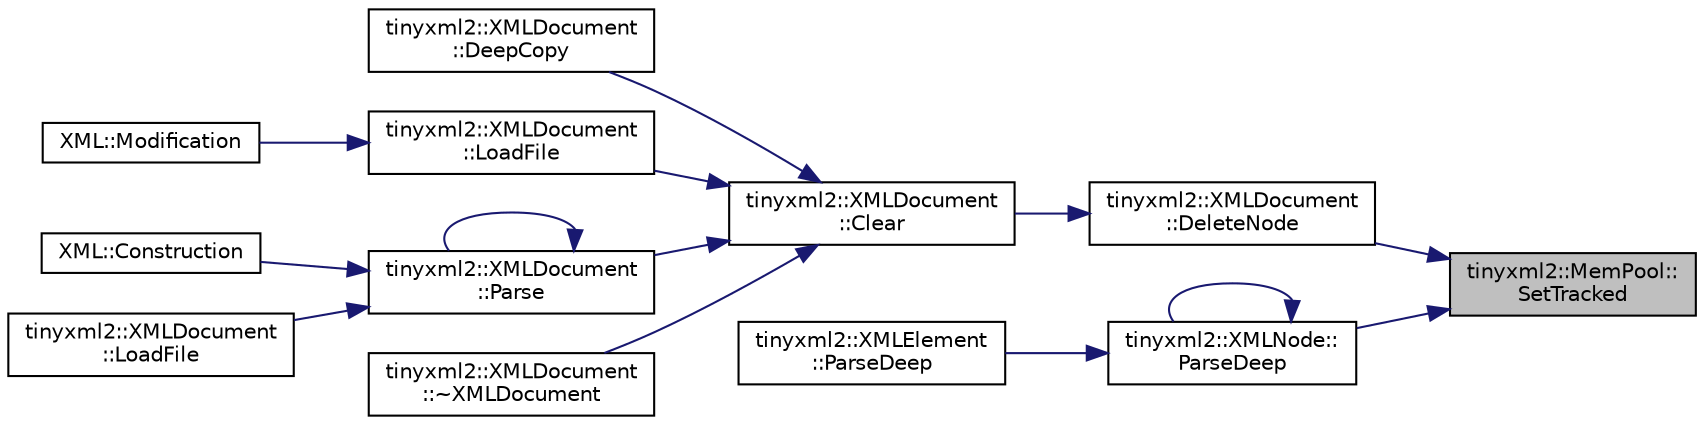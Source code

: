 digraph "tinyxml2::MemPool::SetTracked"
{
 // LATEX_PDF_SIZE
  edge [fontname="Helvetica",fontsize="10",labelfontname="Helvetica",labelfontsize="10"];
  node [fontname="Helvetica",fontsize="10",shape=record];
  rankdir="RL";
  Node1 [label="tinyxml2::MemPool::\lSetTracked",height=0.2,width=0.4,color="black", fillcolor="grey75", style="filled", fontcolor="black",tooltip=" "];
  Node1 -> Node2 [dir="back",color="midnightblue",fontsize="10",style="solid"];
  Node2 [label="tinyxml2::XMLDocument\l::DeleteNode",height=0.2,width=0.4,color="black", fillcolor="white", style="filled",URL="$classtinyxml2_1_1XMLDocument.html#ac1d6e2c7fcc1a660624ac4f68e96380d",tooltip=" "];
  Node2 -> Node3 [dir="back",color="midnightblue",fontsize="10",style="solid"];
  Node3 [label="tinyxml2::XMLDocument\l::Clear",height=0.2,width=0.4,color="black", fillcolor="white", style="filled",URL="$classtinyxml2_1_1XMLDocument.html#a65656b0b2cbc822708eb351504178aaf",tooltip="Clear the document, resetting it to the initial state."];
  Node3 -> Node4 [dir="back",color="midnightblue",fontsize="10",style="solid"];
  Node4 [label="tinyxml2::XMLDocument\l::DeepCopy",height=0.2,width=0.4,color="black", fillcolor="white", style="filled",URL="$classtinyxml2_1_1XMLDocument.html#af592ffc91514e25a39664521ac83db45",tooltip=" "];
  Node3 -> Node5 [dir="back",color="midnightblue",fontsize="10",style="solid"];
  Node5 [label="tinyxml2::XMLDocument\l::LoadFile",height=0.2,width=0.4,color="black", fillcolor="white", style="filled",URL="$classtinyxml2_1_1XMLDocument.html#a2ebd4647a8af5fc6831b294ac26a150a",tooltip=" "];
  Node5 -> Node6 [dir="back",color="midnightblue",fontsize="10",style="solid"];
  Node6 [label="XML::Modification",height=0.2,width=0.4,color="black", fillcolor="white", style="filled",URL="$classXML.html#ac0d718411e6d11d44c1549c9ac334529",tooltip="modifies an specific element of an XML file"];
  Node3 -> Node7 [dir="back",color="midnightblue",fontsize="10",style="solid"];
  Node7 [label="tinyxml2::XMLDocument\l::Parse",height=0.2,width=0.4,color="black", fillcolor="white", style="filled",URL="$classtinyxml2_1_1XMLDocument.html#af2b616169e6517182f6725f2498e9a01",tooltip=" "];
  Node7 -> Node8 [dir="back",color="midnightblue",fontsize="10",style="solid"];
  Node8 [label="XML::Construction",height=0.2,width=0.4,color="black", fillcolor="white", style="filled",URL="$classXML.html#a31a766a4cf0fdbfe06bf570295ab3f68",tooltip="Creates and saves the basic structure of an XML file."];
  Node7 -> Node9 [dir="back",color="midnightblue",fontsize="10",style="solid"];
  Node9 [label="tinyxml2::XMLDocument\l::LoadFile",height=0.2,width=0.4,color="black", fillcolor="white", style="filled",URL="$classtinyxml2_1_1XMLDocument.html#a5f1d330fad44c52f3d265338dd2a6dc2",tooltip=" "];
  Node7 -> Node7 [dir="back",color="midnightblue",fontsize="10",style="solid"];
  Node3 -> Node10 [dir="back",color="midnightblue",fontsize="10",style="solid"];
  Node10 [label="tinyxml2::XMLDocument\l::~XMLDocument",height=0.2,width=0.4,color="black", fillcolor="white", style="filled",URL="$classtinyxml2_1_1XMLDocument.html#af37c47d8e2ba4b2fc81b21a77a32579b",tooltip=" "];
  Node1 -> Node11 [dir="back",color="midnightblue",fontsize="10",style="solid"];
  Node11 [label="tinyxml2::XMLNode::\lParseDeep",height=0.2,width=0.4,color="black", fillcolor="white", style="filled",URL="$classtinyxml2_1_1XMLNode.html#a916e498914baecbc9a1f012352ef7c69",tooltip=" "];
  Node11 -> Node11 [dir="back",color="midnightblue",fontsize="10",style="solid"];
  Node11 -> Node12 [dir="back",color="midnightblue",fontsize="10",style="solid"];
  Node12 [label="tinyxml2::XMLElement\l::ParseDeep",height=0.2,width=0.4,color="black", fillcolor="white", style="filled",URL="$classtinyxml2_1_1XMLElement.html#a072998100b7d0ba5e8aeac6dd6dfb31b",tooltip=" "];
}
